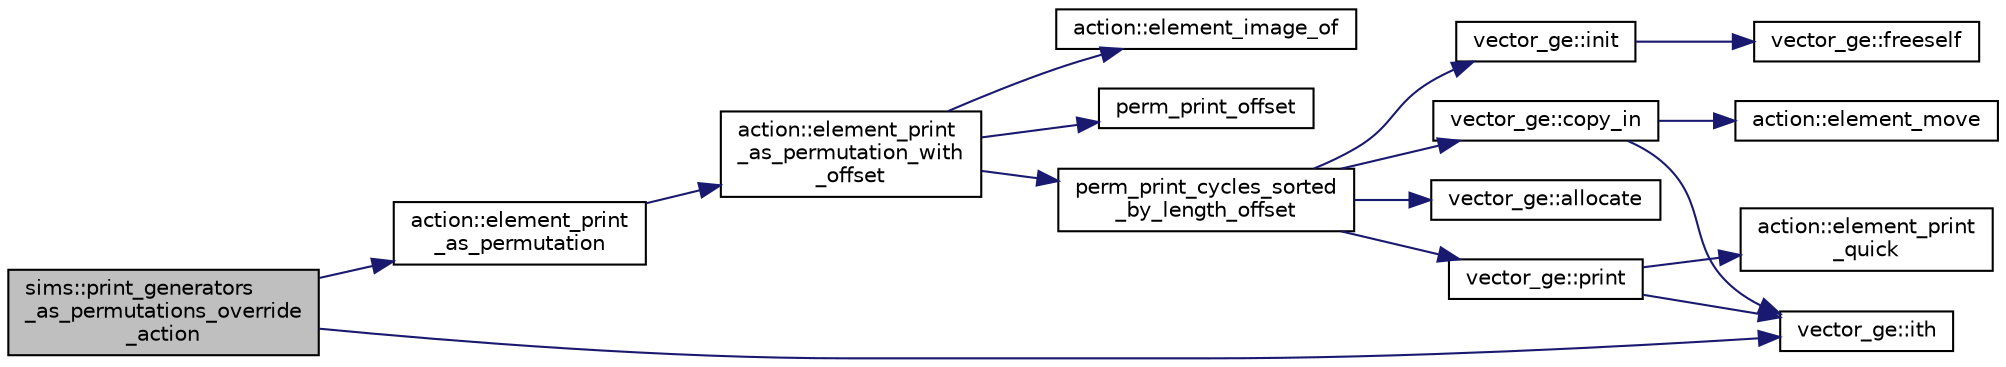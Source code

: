 digraph "sims::print_generators_as_permutations_override_action"
{
  edge [fontname="Helvetica",fontsize="10",labelfontname="Helvetica",labelfontsize="10"];
  node [fontname="Helvetica",fontsize="10",shape=record];
  rankdir="LR";
  Node9127 [label="sims::print_generators\l_as_permutations_override\l_action",height=0.2,width=0.4,color="black", fillcolor="grey75", style="filled", fontcolor="black"];
  Node9127 -> Node9128 [color="midnightblue",fontsize="10",style="solid",fontname="Helvetica"];
  Node9128 [label="action::element_print\l_as_permutation",height=0.2,width=0.4,color="black", fillcolor="white", style="filled",URL="$d2/d86/classaction.html#a2975618a8203187b688a67c947150bb8"];
  Node9128 -> Node9129 [color="midnightblue",fontsize="10",style="solid",fontname="Helvetica"];
  Node9129 [label="action::element_print\l_as_permutation_with\l_offset",height=0.2,width=0.4,color="black", fillcolor="white", style="filled",URL="$d2/d86/classaction.html#addd61d869434abaad431124a6d858396"];
  Node9129 -> Node9130 [color="midnightblue",fontsize="10",style="solid",fontname="Helvetica"];
  Node9130 [label="action::element_image_of",height=0.2,width=0.4,color="black", fillcolor="white", style="filled",URL="$d2/d86/classaction.html#ae09559d4537a048fc860f8a74a31393d"];
  Node9129 -> Node9131 [color="midnightblue",fontsize="10",style="solid",fontname="Helvetica"];
  Node9131 [label="perm_print_offset",height=0.2,width=0.4,color="black", fillcolor="white", style="filled",URL="$d2/d7c/combinatorics_8_c.html#ab87deef2ba9e4d2ce386a19eeaffecf3"];
  Node9129 -> Node9132 [color="midnightblue",fontsize="10",style="solid",fontname="Helvetica"];
  Node9132 [label="perm_print_cycles_sorted\l_by_length_offset",height=0.2,width=0.4,color="black", fillcolor="white", style="filled",URL="$d5/d90/action__global_8_c.html#a9d1f2e34879c04dbc45d08984a8066e3"];
  Node9132 -> Node9133 [color="midnightblue",fontsize="10",style="solid",fontname="Helvetica"];
  Node9133 [label="vector_ge::init",height=0.2,width=0.4,color="black", fillcolor="white", style="filled",URL="$d4/d6e/classvector__ge.html#afe1d6befd1f1501e6be34afbaa9d30a8"];
  Node9133 -> Node9134 [color="midnightblue",fontsize="10",style="solid",fontname="Helvetica"];
  Node9134 [label="vector_ge::freeself",height=0.2,width=0.4,color="black", fillcolor="white", style="filled",URL="$d4/d6e/classvector__ge.html#aa002e4b715cc73a9b8b367d29700b452"];
  Node9132 -> Node9135 [color="midnightblue",fontsize="10",style="solid",fontname="Helvetica"];
  Node9135 [label="vector_ge::allocate",height=0.2,width=0.4,color="black", fillcolor="white", style="filled",URL="$d4/d6e/classvector__ge.html#a35b062a9201b30f0a87bf87702d243ae"];
  Node9132 -> Node9136 [color="midnightblue",fontsize="10",style="solid",fontname="Helvetica"];
  Node9136 [label="vector_ge::copy_in",height=0.2,width=0.4,color="black", fillcolor="white", style="filled",URL="$d4/d6e/classvector__ge.html#ad02ebf2d4e8bbf095685aea921999145"];
  Node9136 -> Node9137 [color="midnightblue",fontsize="10",style="solid",fontname="Helvetica"];
  Node9137 [label="vector_ge::ith",height=0.2,width=0.4,color="black", fillcolor="white", style="filled",URL="$d4/d6e/classvector__ge.html#a1ff002e8b746a9beb119d57dcd4a15ff"];
  Node9136 -> Node9138 [color="midnightblue",fontsize="10",style="solid",fontname="Helvetica"];
  Node9138 [label="action::element_move",height=0.2,width=0.4,color="black", fillcolor="white", style="filled",URL="$d2/d86/classaction.html#a550947491bbb534d3d7951f50198a874"];
  Node9132 -> Node9139 [color="midnightblue",fontsize="10",style="solid",fontname="Helvetica"];
  Node9139 [label="vector_ge::print",height=0.2,width=0.4,color="black", fillcolor="white", style="filled",URL="$d4/d6e/classvector__ge.html#a0d260cce035c20b32d7989c50670aa8a"];
  Node9139 -> Node9140 [color="midnightblue",fontsize="10",style="solid",fontname="Helvetica"];
  Node9140 [label="action::element_print\l_quick",height=0.2,width=0.4,color="black", fillcolor="white", style="filled",URL="$d2/d86/classaction.html#a4844680cf6750396f76494a28655265b"];
  Node9139 -> Node9137 [color="midnightblue",fontsize="10",style="solid",fontname="Helvetica"];
  Node9127 -> Node9137 [color="midnightblue",fontsize="10",style="solid",fontname="Helvetica"];
}
